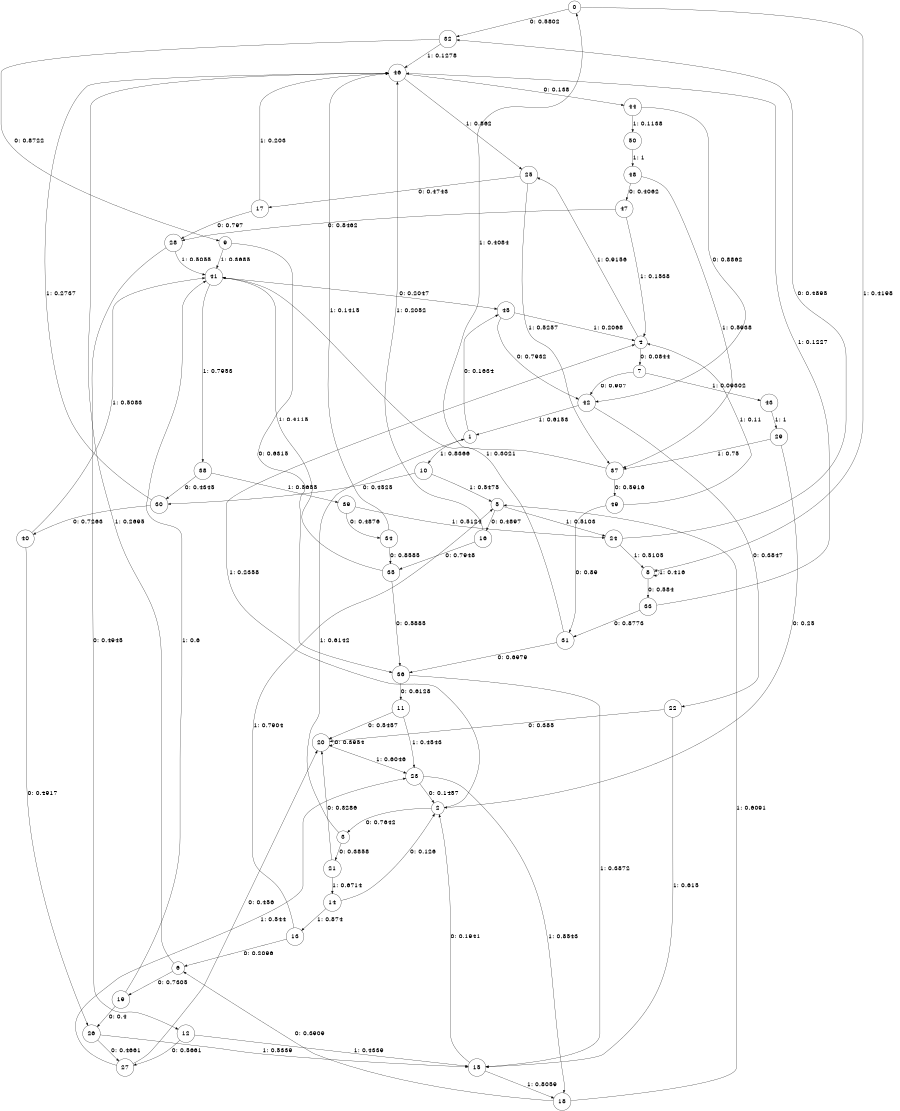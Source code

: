 digraph "ch2faceL9" {
size = "6,8.5";
ratio = "fill";
node [shape = circle];
node [fontsize = 24];
edge [fontsize = 24];
0 -> 32 [label = "0: 0.5802   "];
0 -> 8 [label = "1: 0.4198   "];
1 -> 45 [label = "0: 0.1634   "];
1 -> 10 [label = "1: 0.8366   "];
2 -> 3 [label = "0: 0.7642   "];
2 -> 4 [label = "1: 0.2358   "];
3 -> 21 [label = "0: 0.3858   "];
3 -> 1 [label = "1: 0.6142   "];
4 -> 7 [label = "0: 0.0844   "];
4 -> 25 [label = "1: 0.9156   "];
5 -> 16 [label = "0: 0.4897   "];
5 -> 24 [label = "1: 0.5103   "];
6 -> 19 [label = "0: 0.7305   "];
6 -> 46 [label = "1: 0.2695   "];
7 -> 42 [label = "0: 0.907    "];
7 -> 43 [label = "1: 0.09302  "];
8 -> 33 [label = "0: 0.584    "];
8 -> 8 [label = "1: 0.416    "];
9 -> 36 [label = "0: 0.6315   "];
9 -> 41 [label = "1: 0.3685   "];
10 -> 30 [label = "0: 0.4525   "];
10 -> 5 [label = "1: 0.5475   "];
11 -> 20 [label = "0: 0.5457   "];
11 -> 23 [label = "1: 0.4543   "];
12 -> 27 [label = "0: 0.5661   "];
12 -> 15 [label = "1: 0.4339   "];
13 -> 6 [label = "0: 0.2096   "];
13 -> 5 [label = "1: 0.7904   "];
14 -> 2 [label = "0: 0.126    "];
14 -> 13 [label = "1: 0.874    "];
15 -> 2 [label = "0: 0.1941   "];
15 -> 18 [label = "1: 0.8059   "];
16 -> 35 [label = "0: 0.7948   "];
16 -> 46 [label = "1: 0.2052   "];
17 -> 28 [label = "0: 0.797    "];
17 -> 46 [label = "1: 0.203    "];
18 -> 6 [label = "0: 0.3909   "];
18 -> 5 [label = "1: 0.6091   "];
19 -> 26 [label = "0: 0.4      "];
19 -> 41 [label = "1: 0.6      "];
20 -> 20 [label = "0: 0.3954   "];
20 -> 23 [label = "1: 0.6046   "];
21 -> 20 [label = "0: 0.3286   "];
21 -> 14 [label = "1: 0.6714   "];
22 -> 20 [label = "0: 0.385    "];
22 -> 15 [label = "1: 0.615    "];
23 -> 2 [label = "0: 0.1457   "];
23 -> 18 [label = "1: 0.8543   "];
24 -> 32 [label = "0: 0.4895   "];
24 -> 8 [label = "1: 0.5105   "];
25 -> 17 [label = "0: 0.4743   "];
25 -> 37 [label = "1: 0.5257   "];
26 -> 27 [label = "0: 0.4661   "];
26 -> 15 [label = "1: 0.5339   "];
27 -> 20 [label = "0: 0.456    "];
27 -> 23 [label = "1: 0.544    "];
28 -> 12 [label = "0: 0.4945   "];
28 -> 41 [label = "1: 0.5055   "];
29 -> 2 [label = "0: 0.25     "];
29 -> 37 [label = "1: 0.75     "];
30 -> 40 [label = "0: 0.7263   "];
30 -> 46 [label = "1: 0.2737   "];
31 -> 36 [label = "0: 0.6979   "];
31 -> 41 [label = "1: 0.3021   "];
32 -> 9 [label = "0: 0.8722   "];
32 -> 46 [label = "1: 0.1278   "];
33 -> 31 [label = "0: 0.8773   "];
33 -> 46 [label = "1: 0.1227   "];
34 -> 35 [label = "0: 0.8585   "];
34 -> 46 [label = "1: 0.1415   "];
35 -> 36 [label = "0: 0.5885   "];
35 -> 41 [label = "1: 0.4115   "];
36 -> 11 [label = "0: 0.6128   "];
36 -> 15 [label = "1: 0.3872   "];
37 -> 49 [label = "0: 0.5916   "];
37 -> 0 [label = "1: 0.4084   "];
38 -> 30 [label = "0: 0.4345   "];
38 -> 39 [label = "1: 0.5655   "];
39 -> 34 [label = "0: 0.4876   "];
39 -> 24 [label = "1: 0.5124   "];
40 -> 26 [label = "0: 0.4917   "];
40 -> 41 [label = "1: 0.5083   "];
41 -> 45 [label = "0: 0.2047   "];
41 -> 38 [label = "1: 0.7953   "];
42 -> 22 [label = "0: 0.3847   "];
42 -> 1 [label = "1: 0.6153   "];
43 -> 29 [label = "1: 1        "];
44 -> 42 [label = "0: 0.8862   "];
44 -> 50 [label = "1: 0.1138   "];
45 -> 42 [label = "0: 0.7932   "];
45 -> 4 [label = "1: 0.2068   "];
46 -> 44 [label = "0: 0.138    "];
46 -> 25 [label = "1: 0.862    "];
47 -> 28 [label = "0: 0.8462   "];
47 -> 4 [label = "1: 0.1538   "];
48 -> 47 [label = "0: 0.4062   "];
48 -> 37 [label = "1: 0.5938   "];
49 -> 31 [label = "0: 0.89     "];
49 -> 4 [label = "1: 0.11     "];
50 -> 48 [label = "1: 1        "];
}